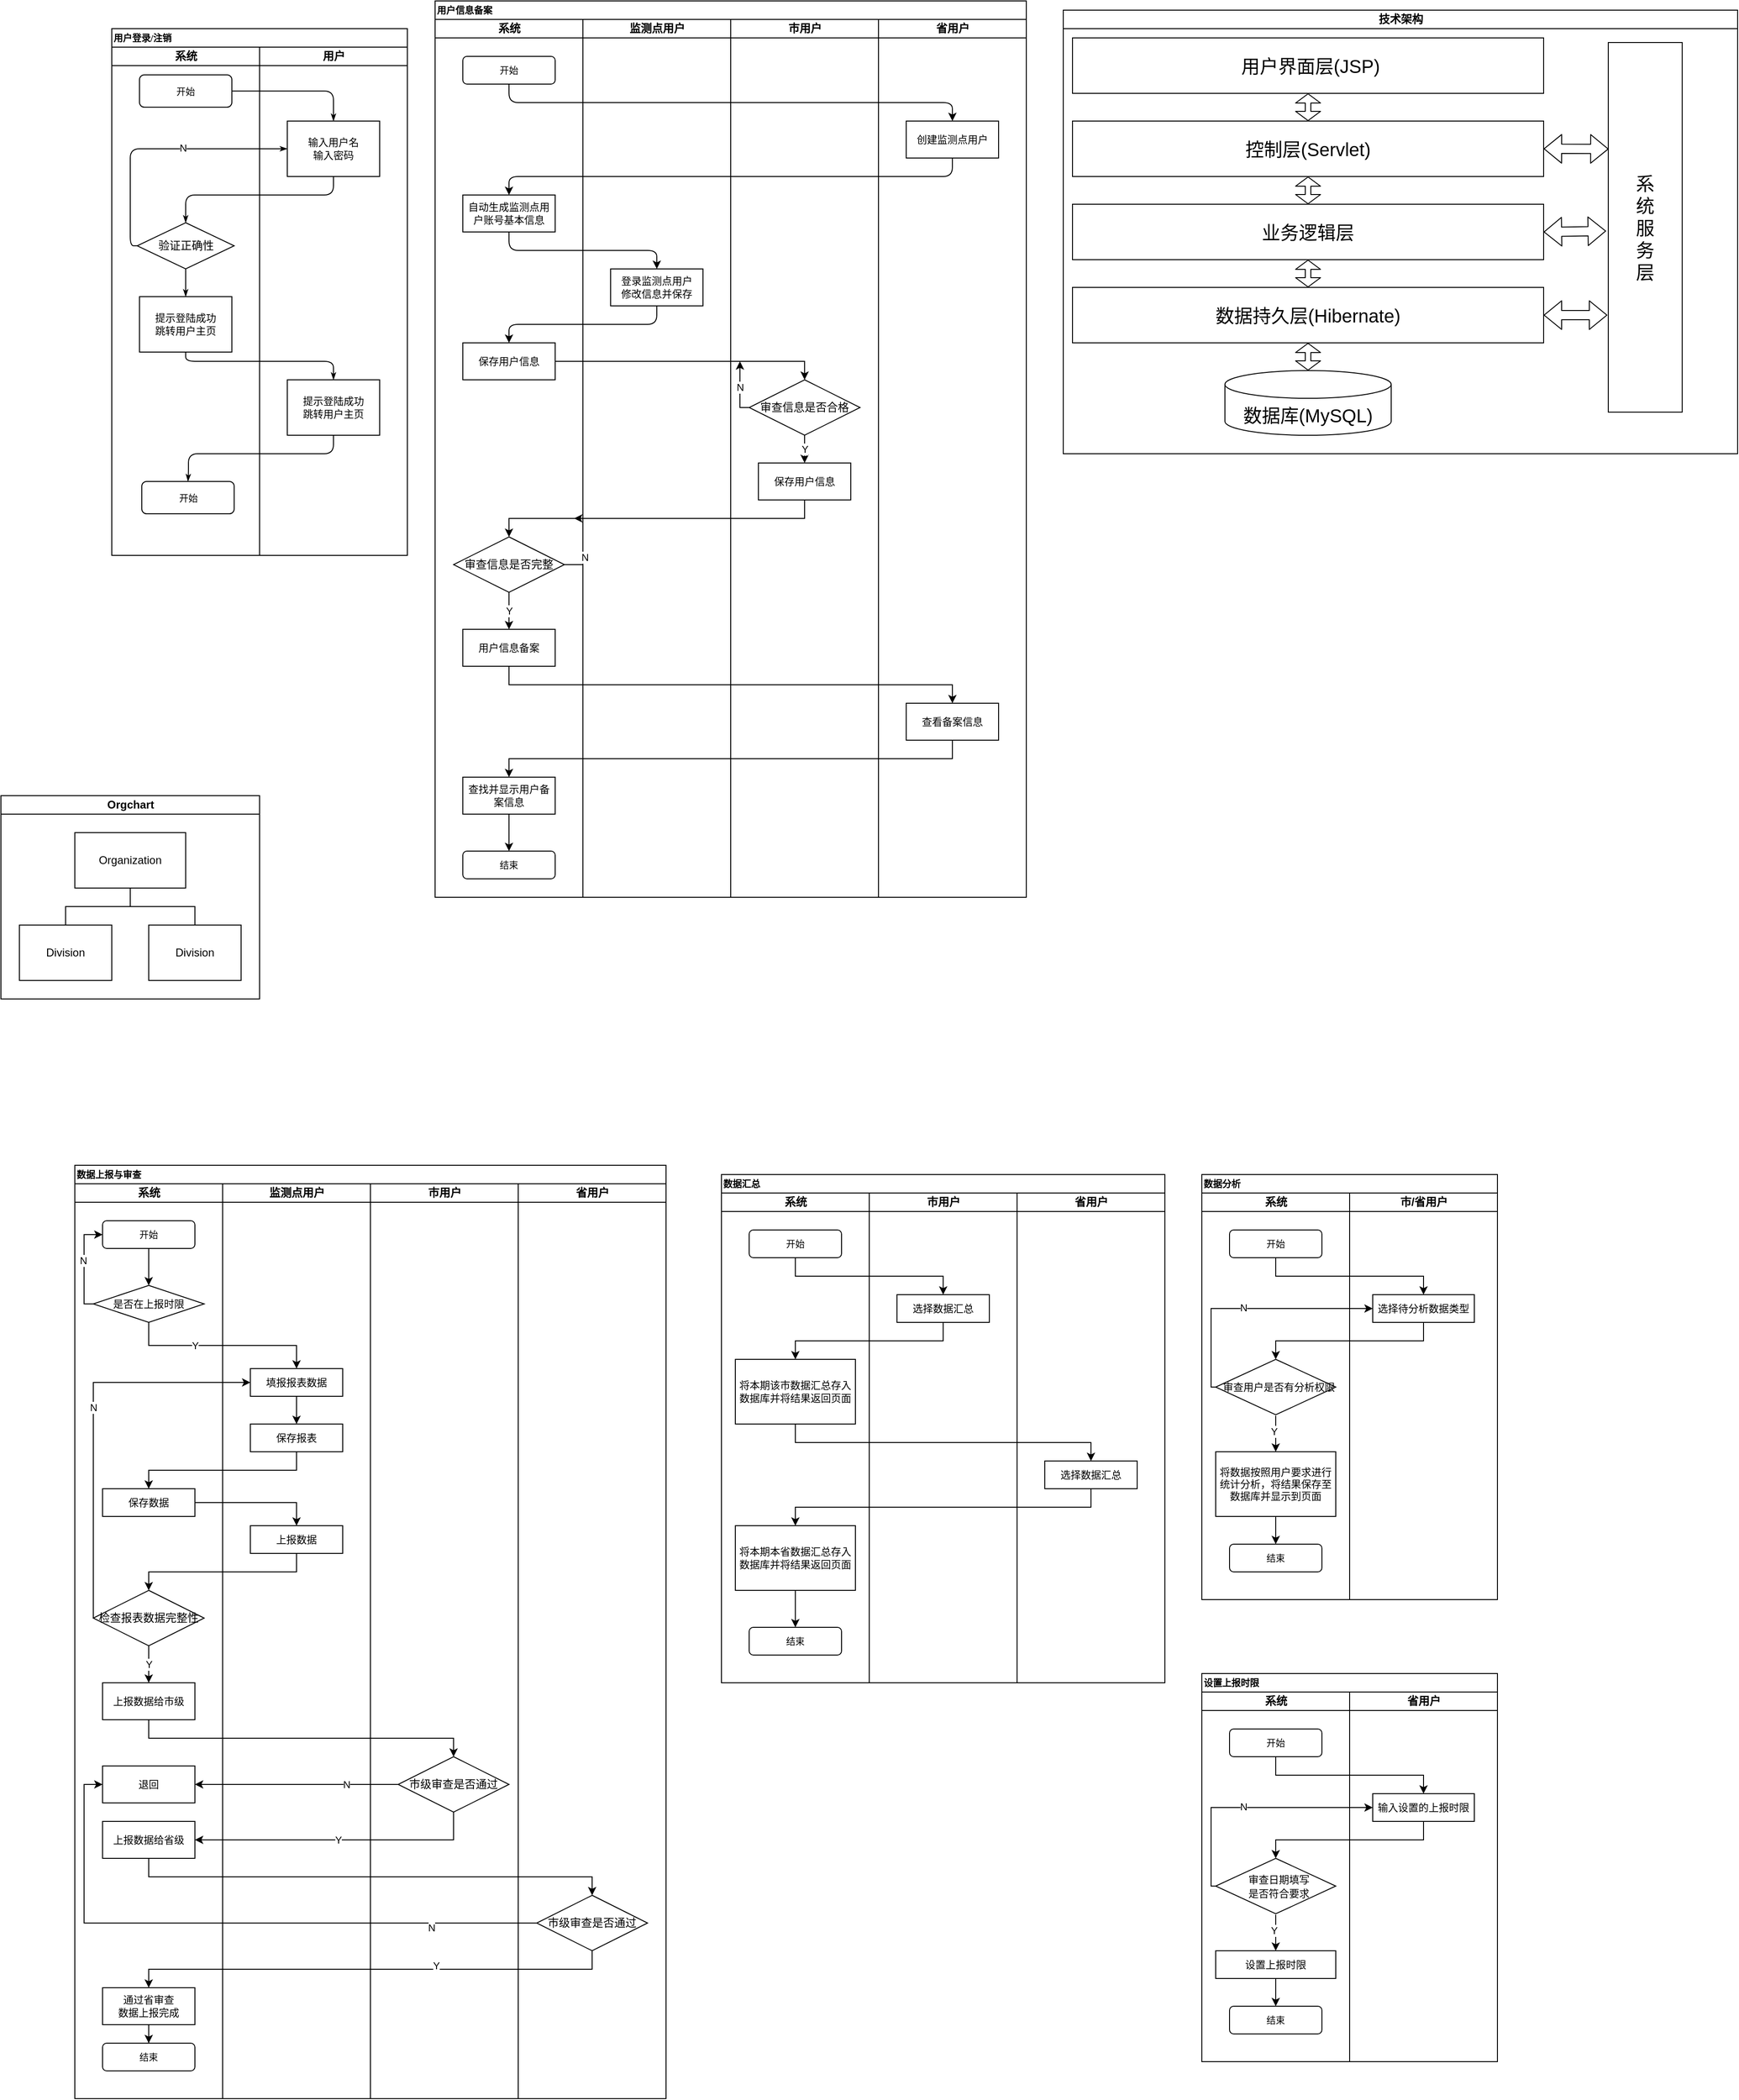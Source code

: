 <mxfile version="13.7.9" type="device"><diagram name="Page-1" id="74e2e168-ea6b-b213-b513-2b3c1d86103e"><mxGraphModel dx="3812" dy="1406" grid="1" gridSize="10" guides="1" tooltips="1" connect="1" arrows="1" fold="1" page="1" pageScale="1" pageWidth="1920" pageHeight="1200" background="#ffffff" math="0" shadow="0"><root><mxCell id="0"/><mxCell id="1" parent="0"/><mxCell id="77e6c97f196da883-1" value="&lt;font style=&quot;font-size: 10px&quot;&gt;用户登录/注销&lt;/font&gt;" style="swimlane;html=1;childLayout=stackLayout;startSize=20;rounded=0;shadow=0;labelBackgroundColor=none;strokeWidth=1;fontFamily=Verdana;fontSize=8;align=left;" parent="1" vertex="1"><mxGeometry x="70" y="40" width="320" height="570" as="geometry"/></mxCell><mxCell id="77e6c97f196da883-2" value="系统" style="swimlane;html=1;startSize=20;" parent="77e6c97f196da883-1" vertex="1"><mxGeometry y="20" width="160" height="550" as="geometry"/></mxCell><mxCell id="W2FMkt274mZKz4lyHPTt-3" value="&lt;span style=&quot;font-size: 11px&quot;&gt;提示登陆成功&lt;br&gt;&lt;/span&gt;&lt;span style=&quot;font-size: 11px&quot;&gt;跳转用户主页&lt;/span&gt;" style="rounded=0;whiteSpace=wrap;html=1;shadow=0;labelBackgroundColor=none;strokeWidth=1;fontFamily=Verdana;fontSize=8;align=center;" parent="77e6c97f196da883-2" vertex="1"><mxGeometry x="30" y="270" width="100" height="60" as="geometry"/></mxCell><mxCell id="77e6c97f196da883-8" value="&lt;font style=&quot;font-size: 10px&quot;&gt;开始&lt;/font&gt;" style="rounded=1;whiteSpace=wrap;html=1;shadow=0;labelBackgroundColor=none;strokeWidth=1;fontFamily=Verdana;fontSize=8;align=center;" parent="77e6c97f196da883-2" vertex="1"><mxGeometry x="30" y="30" width="100" height="35" as="geometry"/></mxCell><mxCell id="77e6c97f196da883-31" style="edgeStyle=orthogonalEdgeStyle;rounded=1;html=1;labelBackgroundColor=none;startArrow=none;startFill=0;startSize=5;endArrow=classicThin;endFill=1;endSize=5;jettySize=auto;orthogonalLoop=1;strokeWidth=1;fontFamily=Verdana;fontSize=8;exitX=0.5;exitY=1;exitDx=0;exitDy=0;entryX=0.5;entryY=0;entryDx=0;entryDy=0;" parent="77e6c97f196da883-2" source="W2FMkt274mZKz4lyHPTt-1" target="W2FMkt274mZKz4lyHPTt-3" edge="1"><mxGeometry relative="1" as="geometry"><mxPoint x="250" y="280" as="sourcePoint"/><mxPoint x="80" y="270" as="targetPoint"/></mxGeometry></mxCell><mxCell id="W2FMkt274mZKz4lyHPTt-1" value="验证正确性" style="rhombus;whiteSpace=wrap;html=1;" parent="77e6c97f196da883-2" vertex="1"><mxGeometry x="27.5" y="190" width="105" height="50" as="geometry"/></mxCell><mxCell id="W2FMkt274mZKz4lyHPTt-7" value="&lt;font style=&quot;font-size: 10px&quot;&gt;开始&lt;/font&gt;" style="rounded=1;whiteSpace=wrap;html=1;shadow=0;labelBackgroundColor=none;strokeWidth=1;fontFamily=Verdana;fontSize=8;align=center;" parent="77e6c97f196da883-2" vertex="1"><mxGeometry x="32.5" y="470" width="100" height="35" as="geometry"/></mxCell><mxCell id="77e6c97f196da883-26" style="edgeStyle=orthogonalEdgeStyle;rounded=1;html=1;labelBackgroundColor=none;startArrow=none;startFill=0;startSize=5;endArrow=classicThin;endFill=1;endSize=5;jettySize=auto;orthogonalLoop=1;strokeWidth=1;fontFamily=Verdana;fontSize=8" parent="77e6c97f196da883-1" source="77e6c97f196da883-8" target="77e6c97f196da883-11" edge="1"><mxGeometry relative="1" as="geometry"/></mxCell><mxCell id="77e6c97f196da883-27" style="edgeStyle=orthogonalEdgeStyle;rounded=1;html=1;labelBackgroundColor=none;startArrow=none;startFill=0;startSize=5;endArrow=classicThin;endFill=1;endSize=5;jettySize=auto;orthogonalLoop=1;strokeWidth=1;fontFamily=Verdana;fontSize=8;entryX=0.5;entryY=0;entryDx=0;entryDy=0;" parent="77e6c97f196da883-1" source="77e6c97f196da883-11" target="W2FMkt274mZKz4lyHPTt-1" edge="1"><mxGeometry relative="1" as="geometry"><Array as="points"><mxPoint x="240" y="180"/><mxPoint x="80" y="180"/></Array><mxPoint x="70" y="175" as="targetPoint"/></mxGeometry></mxCell><mxCell id="77e6c97f196da883-32" style="edgeStyle=orthogonalEdgeStyle;rounded=1;html=1;labelBackgroundColor=none;startArrow=none;startFill=0;startSize=5;endArrow=classicThin;endFill=1;endSize=5;jettySize=auto;orthogonalLoop=1;strokeWidth=1;fontFamily=Verdana;fontSize=8;exitX=0.5;exitY=1;exitDx=0;exitDy=0;entryX=0.5;entryY=0;entryDx=0;entryDy=0;" parent="77e6c97f196da883-1" source="W2FMkt274mZKz4lyHPTt-3" target="W2FMkt274mZKz4lyHPTt-4" edge="1"><mxGeometry relative="1" as="geometry"><Array as="points"><mxPoint x="80" y="360"/><mxPoint x="240" y="360"/></Array><mxPoint x="520" y="690.0" as="sourcePoint"/><mxPoint x="220" y="420" as="targetPoint"/></mxGeometry></mxCell><mxCell id="107ba76e4e335f99-4" style="edgeStyle=orthogonalEdgeStyle;rounded=1;html=1;labelBackgroundColor=none;startArrow=none;startFill=0;startSize=5;endArrow=classicThin;endFill=1;endSize=5;jettySize=auto;orthogonalLoop=1;strokeWidth=1;fontFamily=Verdana;fontSize=8;entryX=0.5;entryY=0;entryDx=0;entryDy=0;exitX=0.5;exitY=1;exitDx=0;exitDy=0;" parent="77e6c97f196da883-1" source="W2FMkt274mZKz4lyHPTt-4" target="W2FMkt274mZKz4lyHPTt-7" edge="1"><mxGeometry relative="1" as="geometry"><Array as="points"><mxPoint x="240" y="460"/><mxPoint x="83" y="460"/><mxPoint x="83" y="480"/><mxPoint x="83" y="480"/></Array><mxPoint x="460" y="510" as="sourcePoint"/><mxPoint x="80" y="580" as="targetPoint"/></mxGeometry></mxCell><mxCell id="77e6c97f196da883-30" style="edgeStyle=orthogonalEdgeStyle;rounded=1;html=1;labelBackgroundColor=none;startArrow=none;startFill=0;startSize=5;endArrow=classicThin;endFill=1;endSize=5;jettySize=auto;orthogonalLoop=1;strokeWidth=1;fontFamily=Verdana;fontSize=8;entryX=0;entryY=0.5;entryDx=0;entryDy=0;exitX=0;exitY=0.5;exitDx=0;exitDy=0;" parent="77e6c97f196da883-1" source="W2FMkt274mZKz4lyHPTt-1" target="77e6c97f196da883-11" edge="1"><mxGeometry relative="1" as="geometry"><mxPoint x="360.0" y="290.0" as="sourcePoint"/><mxPoint x="60" y="330" as="targetPoint"/><Array as="points"><mxPoint x="20" y="235"/><mxPoint x="20" y="130"/></Array></mxGeometry></mxCell><mxCell id="W2FMkt274mZKz4lyHPTt-2" value="N" style="edgeLabel;html=1;align=center;verticalAlign=middle;resizable=0;points=[];" parent="77e6c97f196da883-30" vertex="1" connectable="0"><mxGeometry x="0.199" y="1" relative="1" as="geometry"><mxPoint as="offset"/></mxGeometry></mxCell><mxCell id="77e6c97f196da883-3" value="用户" style="swimlane;html=1;startSize=20;" parent="77e6c97f196da883-1" vertex="1"><mxGeometry x="160" y="20" width="160" height="550" as="geometry"/></mxCell><mxCell id="77e6c97f196da883-11" value="&lt;font style=&quot;font-size: 11px&quot;&gt;输入用户名&lt;br&gt;输入密码&lt;/font&gt;" style="rounded=0;whiteSpace=wrap;html=1;shadow=0;labelBackgroundColor=none;strokeWidth=1;fontFamily=Verdana;fontSize=8;align=center;" parent="77e6c97f196da883-3" vertex="1"><mxGeometry x="30" y="80" width="100" height="60" as="geometry"/></mxCell><mxCell id="W2FMkt274mZKz4lyHPTt-4" value="&lt;span style=&quot;font-size: 11px&quot;&gt;提示登陆成功&lt;br&gt;&lt;/span&gt;&lt;span style=&quot;font-size: 11px&quot;&gt;跳转用户主页&lt;/span&gt;" style="rounded=0;whiteSpace=wrap;html=1;shadow=0;labelBackgroundColor=none;strokeWidth=1;fontFamily=Verdana;fontSize=8;align=center;" parent="77e6c97f196da883-3" vertex="1"><mxGeometry x="30" y="360" width="100" height="60" as="geometry"/></mxCell><mxCell id="W2FMkt274mZKz4lyHPTt-179" style="edgeStyle=orthogonalEdgeStyle;rounded=0;orthogonalLoop=1;jettySize=auto;html=1;exitX=0;exitY=0.5;exitDx=0;exitDy=0;" parent="1" source="W2FMkt274mZKz4lyHPTt-176" edge="1"><mxGeometry relative="1" as="geometry"><mxPoint x="750" y="400" as="targetPoint"/><Array as="points"><mxPoint x="750" y="450"/></Array></mxGeometry></mxCell><mxCell id="W2FMkt274mZKz4lyHPTt-180" value="N" style="edgeLabel;html=1;align=center;verticalAlign=middle;resizable=0;points=[];" parent="W2FMkt274mZKz4lyHPTt-179" vertex="1" connectable="0"><mxGeometry x="0.073" relative="1" as="geometry"><mxPoint as="offset"/></mxGeometry></mxCell><mxCell id="W2FMkt274mZKz4lyHPTt-121" value="&lt;font style=&quot;font-size: 10px&quot;&gt;用户信息备案&lt;/font&gt;" style="swimlane;html=1;childLayout=stackLayout;startSize=20;rounded=0;shadow=0;labelBackgroundColor=none;strokeWidth=1;fontFamily=Verdana;fontSize=8;align=left;" parent="1" vertex="1"><mxGeometry x="420" y="10" width="640" height="970" as="geometry"/></mxCell><mxCell id="W2FMkt274mZKz4lyHPTt-122" value="系统" style="swimlane;html=1;startSize=20;" parent="W2FMkt274mZKz4lyHPTt-121" vertex="1"><mxGeometry y="20" width="160" height="950" as="geometry"/></mxCell><mxCell id="W2FMkt274mZKz4lyHPTt-170" value="&lt;span style=&quot;font-size: 11px&quot;&gt;自动生成监测点用户账号基本信息&lt;/span&gt;" style="rounded=0;whiteSpace=wrap;html=1;shadow=0;labelBackgroundColor=none;strokeWidth=1;fontFamily=Verdana;fontSize=8;align=center;" parent="W2FMkt274mZKz4lyHPTt-122" vertex="1"><mxGeometry x="30" y="190" width="100" height="40" as="geometry"/></mxCell><mxCell id="W2FMkt274mZKz4lyHPTt-167" value="&lt;font style=&quot;font-size: 10px&quot;&gt;开始&lt;/font&gt;" style="rounded=1;whiteSpace=wrap;html=1;shadow=0;labelBackgroundColor=none;strokeWidth=1;fontFamily=Verdana;fontSize=8;align=center;" parent="W2FMkt274mZKz4lyHPTt-122" vertex="1"><mxGeometry x="30" y="40" width="100" height="30" as="geometry"/></mxCell><mxCell id="W2FMkt274mZKz4lyHPTt-174" value="&lt;span style=&quot;font-size: 11px&quot;&gt;保存用户信息&lt;/span&gt;" style="rounded=0;whiteSpace=wrap;html=1;shadow=0;labelBackgroundColor=none;strokeWidth=1;fontFamily=Verdana;fontSize=8;align=center;" parent="W2FMkt274mZKz4lyHPTt-122" vertex="1"><mxGeometry x="30" y="350" width="100" height="40" as="geometry"/></mxCell><mxCell id="W2FMkt274mZKz4lyHPTt-192" value="Y" style="edgeStyle=orthogonalEdgeStyle;rounded=0;orthogonalLoop=1;jettySize=auto;html=1;exitX=0.5;exitY=1;exitDx=0;exitDy=0;entryX=0.5;entryY=0;entryDx=0;entryDy=0;" parent="W2FMkt274mZKz4lyHPTt-122" source="W2FMkt274mZKz4lyHPTt-187" target="W2FMkt274mZKz4lyHPTt-190" edge="1"><mxGeometry relative="1" as="geometry"/></mxCell><mxCell id="W2FMkt274mZKz4lyHPTt-190" value="&lt;span style=&quot;font-size: 11px&quot;&gt;用户信息备案&lt;/span&gt;" style="rounded=0;whiteSpace=wrap;html=1;shadow=0;labelBackgroundColor=none;strokeWidth=1;fontFamily=Verdana;fontSize=8;align=center;" parent="W2FMkt274mZKz4lyHPTt-122" vertex="1"><mxGeometry x="30" y="660" width="100" height="40" as="geometry"/></mxCell><mxCell id="W2FMkt274mZKz4lyHPTt-187" value="审查信息是否完整" style="rhombus;whiteSpace=wrap;html=1;" parent="W2FMkt274mZKz4lyHPTt-122" vertex="1"><mxGeometry x="20" y="560" width="120" height="60" as="geometry"/></mxCell><mxCell id="W2FMkt274mZKz4lyHPTt-221" style="edgeStyle=orthogonalEdgeStyle;rounded=0;orthogonalLoop=1;jettySize=auto;html=1;exitX=0.5;exitY=1;exitDx=0;exitDy=0;" parent="W2FMkt274mZKz4lyHPTt-122" source="W2FMkt274mZKz4lyHPTt-218" target="W2FMkt274mZKz4lyHPTt-220" edge="1"><mxGeometry relative="1" as="geometry"/></mxCell><mxCell id="W2FMkt274mZKz4lyHPTt-218" value="&lt;span style=&quot;font-size: 11px&quot;&gt;查找并显示用户备案信息&lt;/span&gt;" style="rounded=0;whiteSpace=wrap;html=1;shadow=0;labelBackgroundColor=none;strokeWidth=1;fontFamily=Verdana;fontSize=8;align=center;" parent="W2FMkt274mZKz4lyHPTt-122" vertex="1"><mxGeometry x="30" y="820" width="100" height="40" as="geometry"/></mxCell><mxCell id="W2FMkt274mZKz4lyHPTt-220" value="&lt;font style=&quot;font-size: 10px&quot;&gt;结束&lt;/font&gt;" style="rounded=1;whiteSpace=wrap;html=1;shadow=0;labelBackgroundColor=none;strokeWidth=1;fontFamily=Verdana;fontSize=8;align=center;" parent="W2FMkt274mZKz4lyHPTt-122" vertex="1"><mxGeometry x="30" y="900" width="100" height="30" as="geometry"/></mxCell><mxCell id="W2FMkt274mZKz4lyHPTt-141" value="监测点用户" style="swimlane;html=1;startSize=20;" parent="W2FMkt274mZKz4lyHPTt-121" vertex="1"><mxGeometry x="160" y="20" width="160" height="950" as="geometry"/></mxCell><mxCell id="W2FMkt274mZKz4lyHPTt-172" value="&lt;span style=&quot;font-size: 11px&quot;&gt;登录监测点用户&lt;br&gt;修改信息并保存&lt;/span&gt;" style="rounded=0;whiteSpace=wrap;html=1;shadow=0;labelBackgroundColor=none;strokeWidth=1;fontFamily=Verdana;fontSize=8;align=center;" parent="W2FMkt274mZKz4lyHPTt-141" vertex="1"><mxGeometry x="30" y="270" width="100" height="40" as="geometry"/></mxCell><mxCell id="W2FMkt274mZKz4lyHPTt-143" value="市用户" style="swimlane;html=1;startSize=20;" parent="W2FMkt274mZKz4lyHPTt-121" vertex="1"><mxGeometry x="320" y="20" width="160" height="950" as="geometry"/></mxCell><mxCell id="W2FMkt274mZKz4lyHPTt-182" value="Y" style="edgeStyle=orthogonalEdgeStyle;rounded=1;orthogonalLoop=1;jettySize=auto;html=1;exitX=0.5;exitY=1;exitDx=0;exitDy=0;entryX=0.5;entryY=0;entryDx=0;entryDy=0;" parent="W2FMkt274mZKz4lyHPTt-143" source="W2FMkt274mZKz4lyHPTt-176" target="W2FMkt274mZKz4lyHPTt-181" edge="1"><mxGeometry relative="1" as="geometry"/></mxCell><mxCell id="W2FMkt274mZKz4lyHPTt-176" value="审查信息是否合格" style="rhombus;whiteSpace=wrap;html=1;" parent="W2FMkt274mZKz4lyHPTt-143" vertex="1"><mxGeometry x="20" y="390" width="120" height="60" as="geometry"/></mxCell><mxCell id="W2FMkt274mZKz4lyHPTt-181" value="&lt;span style=&quot;font-size: 11px&quot;&gt;保存用户信息&lt;/span&gt;" style="rounded=0;whiteSpace=wrap;html=1;shadow=0;labelBackgroundColor=none;strokeWidth=1;fontFamily=Verdana;fontSize=8;align=center;" parent="W2FMkt274mZKz4lyHPTt-143" vertex="1"><mxGeometry x="30" y="480" width="100" height="40" as="geometry"/></mxCell><mxCell id="W2FMkt274mZKz4lyHPTt-148" value="省用户" style="swimlane;html=1;startSize=20;" parent="W2FMkt274mZKz4lyHPTt-121" vertex="1"><mxGeometry x="480" y="20" width="160" height="950" as="geometry"/></mxCell><mxCell id="W2FMkt274mZKz4lyHPTt-168" value="&lt;span style=&quot;font-size: 11px&quot;&gt;创建监测点用户&lt;/span&gt;" style="rounded=0;whiteSpace=wrap;html=1;shadow=0;labelBackgroundColor=none;strokeWidth=1;fontFamily=Verdana;fontSize=8;align=center;" parent="W2FMkt274mZKz4lyHPTt-148" vertex="1"><mxGeometry x="30" y="110" width="100" height="40" as="geometry"/></mxCell><mxCell id="W2FMkt274mZKz4lyHPTt-216" value="&lt;span style=&quot;font-size: 11px&quot;&gt;查看备案信息&lt;/span&gt;" style="rounded=0;whiteSpace=wrap;html=1;shadow=0;labelBackgroundColor=none;strokeWidth=1;fontFamily=Verdana;fontSize=8;align=center;" parent="W2FMkt274mZKz4lyHPTt-148" vertex="1"><mxGeometry x="30" y="740" width="100" height="40" as="geometry"/></mxCell><mxCell id="W2FMkt274mZKz4lyHPTt-169" style="edgeStyle=orthogonalEdgeStyle;rounded=1;orthogonalLoop=1;jettySize=auto;html=1;exitX=0.5;exitY=1;exitDx=0;exitDy=0;entryX=0.5;entryY=0;entryDx=0;entryDy=0;" parent="W2FMkt274mZKz4lyHPTt-121" source="W2FMkt274mZKz4lyHPTt-167" target="W2FMkt274mZKz4lyHPTt-168" edge="1"><mxGeometry relative="1" as="geometry"/></mxCell><mxCell id="W2FMkt274mZKz4lyHPTt-171" style="edgeStyle=orthogonalEdgeStyle;rounded=1;orthogonalLoop=1;jettySize=auto;html=1;exitX=0.5;exitY=1;exitDx=0;exitDy=0;entryX=0.5;entryY=0;entryDx=0;entryDy=0;" parent="W2FMkt274mZKz4lyHPTt-121" source="W2FMkt274mZKz4lyHPTt-168" target="W2FMkt274mZKz4lyHPTt-170" edge="1"><mxGeometry relative="1" as="geometry"/></mxCell><mxCell id="W2FMkt274mZKz4lyHPTt-173" style="edgeStyle=orthogonalEdgeStyle;rounded=1;orthogonalLoop=1;jettySize=auto;html=1;exitX=0.5;exitY=1;exitDx=0;exitDy=0;" parent="W2FMkt274mZKz4lyHPTt-121" source="W2FMkt274mZKz4lyHPTt-170" target="W2FMkt274mZKz4lyHPTt-172" edge="1"><mxGeometry relative="1" as="geometry"/></mxCell><mxCell id="W2FMkt274mZKz4lyHPTt-175" style="edgeStyle=orthogonalEdgeStyle;rounded=1;orthogonalLoop=1;jettySize=auto;html=1;exitX=0.5;exitY=1;exitDx=0;exitDy=0;entryX=0.5;entryY=0;entryDx=0;entryDy=0;" parent="W2FMkt274mZKz4lyHPTt-121" source="W2FMkt274mZKz4lyHPTt-172" target="W2FMkt274mZKz4lyHPTt-174" edge="1"><mxGeometry relative="1" as="geometry"/></mxCell><mxCell id="W2FMkt274mZKz4lyHPTt-178" style="edgeStyle=orthogonalEdgeStyle;rounded=0;orthogonalLoop=1;jettySize=auto;html=1;exitX=1;exitY=0.5;exitDx=0;exitDy=0;entryX=0.5;entryY=0;entryDx=0;entryDy=0;" parent="W2FMkt274mZKz4lyHPTt-121" source="W2FMkt274mZKz4lyHPTt-174" target="W2FMkt274mZKz4lyHPTt-176" edge="1"><mxGeometry relative="1" as="geometry"/></mxCell><mxCell id="W2FMkt274mZKz4lyHPTt-188" style="edgeStyle=orthogonalEdgeStyle;rounded=0;orthogonalLoop=1;jettySize=auto;html=1;exitX=0.5;exitY=1;exitDx=0;exitDy=0;" parent="W2FMkt274mZKz4lyHPTt-121" source="W2FMkt274mZKz4lyHPTt-181" target="W2FMkt274mZKz4lyHPTt-187" edge="1"><mxGeometry relative="1" as="geometry"/></mxCell><mxCell id="W2FMkt274mZKz4lyHPTt-217" style="edgeStyle=orthogonalEdgeStyle;rounded=0;orthogonalLoop=1;jettySize=auto;html=1;exitX=0.5;exitY=1;exitDx=0;exitDy=0;" parent="W2FMkt274mZKz4lyHPTt-121" source="W2FMkt274mZKz4lyHPTt-190" target="W2FMkt274mZKz4lyHPTt-216" edge="1"><mxGeometry relative="1" as="geometry"/></mxCell><mxCell id="W2FMkt274mZKz4lyHPTt-219" style="edgeStyle=orthogonalEdgeStyle;rounded=0;orthogonalLoop=1;jettySize=auto;html=1;exitX=0.5;exitY=1;exitDx=0;exitDy=0;entryX=0.5;entryY=0;entryDx=0;entryDy=0;" parent="W2FMkt274mZKz4lyHPTt-121" source="W2FMkt274mZKz4lyHPTt-216" target="W2FMkt274mZKz4lyHPTt-218" edge="1"><mxGeometry relative="1" as="geometry"/></mxCell><mxCell id="W2FMkt274mZKz4lyHPTt-193" style="edgeStyle=orthogonalEdgeStyle;rounded=0;orthogonalLoop=1;jettySize=auto;html=1;exitX=1;exitY=0.5;exitDx=0;exitDy=0;" parent="1" source="W2FMkt274mZKz4lyHPTt-187" edge="1"><mxGeometry relative="1" as="geometry"><mxPoint x="570" y="570" as="targetPoint"/></mxGeometry></mxCell><mxCell id="W2FMkt274mZKz4lyHPTt-194" value="N" style="edgeLabel;html=1;align=center;verticalAlign=middle;resizable=0;points=[];" parent="W2FMkt274mZKz4lyHPTt-193" vertex="1" connectable="0"><mxGeometry x="-0.428" y="5" relative="1" as="geometry"><mxPoint x="7" y="-5" as="offset"/></mxGeometry></mxCell><mxCell id="W2FMkt274mZKz4lyHPTt-224" value="&lt;font style=&quot;font-size: 10px&quot;&gt;数据上报与审查&lt;/font&gt;" style="swimlane;html=1;childLayout=stackLayout;startSize=20;rounded=0;shadow=0;labelBackgroundColor=none;strokeWidth=1;fontFamily=Verdana;fontSize=8;align=left;" parent="1" vertex="1"><mxGeometry x="30" y="1270" width="640" height="1010" as="geometry"/></mxCell><mxCell id="W2FMkt274mZKz4lyHPTt-225" value="系统" style="swimlane;html=1;startSize=20;" parent="W2FMkt274mZKz4lyHPTt-224" vertex="1"><mxGeometry y="20" width="160" height="990" as="geometry"/></mxCell><mxCell id="W2FMkt274mZKz4lyHPTt-276" value="&lt;span style=&quot;font-size: 11px&quot;&gt;退回&lt;/span&gt;" style="rounded=0;whiteSpace=wrap;html=1;shadow=0;labelBackgroundColor=none;strokeWidth=1;fontFamily=Verdana;fontSize=8;align=center;" parent="W2FMkt274mZKz4lyHPTt-225" vertex="1"><mxGeometry x="30" y="630" width="100" height="40" as="geometry"/></mxCell><mxCell id="W2FMkt274mZKz4lyHPTt-240" value="&lt;span style=&quot;font-size: 11px&quot;&gt;上报数据给市级&lt;/span&gt;" style="rounded=0;whiteSpace=wrap;html=1;shadow=0;labelBackgroundColor=none;strokeWidth=1;fontFamily=Verdana;fontSize=8;align=center;" parent="W2FMkt274mZKz4lyHPTt-225" vertex="1"><mxGeometry x="30" y="540" width="100" height="40" as="geometry"/></mxCell><mxCell id="W2FMkt274mZKz4lyHPTt-239" value="检查报表数据完整性" style="rhombus;whiteSpace=wrap;html=1;" parent="W2FMkt274mZKz4lyHPTt-225" vertex="1"><mxGeometry x="20" y="440" width="120" height="60" as="geometry"/></mxCell><mxCell id="W2FMkt274mZKz4lyHPTt-227" value="&lt;font style=&quot;font-size: 10px&quot;&gt;开始&lt;/font&gt;" style="rounded=1;whiteSpace=wrap;html=1;shadow=0;labelBackgroundColor=none;strokeWidth=1;fontFamily=Verdana;fontSize=8;align=center;" parent="W2FMkt274mZKz4lyHPTt-225" vertex="1"><mxGeometry x="30" y="40" width="100" height="30" as="geometry"/></mxCell><mxCell id="W2FMkt274mZKz4lyHPTt-232" style="edgeStyle=orthogonalEdgeStyle;rounded=0;orthogonalLoop=1;jettySize=auto;html=1;exitX=0.5;exitY=1;exitDx=0;exitDy=0;" parent="W2FMkt274mZKz4lyHPTt-225" source="W2FMkt274mZKz4lyHPTt-233" target="W2FMkt274mZKz4lyHPTt-234" edge="1"><mxGeometry relative="1" as="geometry"/></mxCell><mxCell id="W2FMkt274mZKz4lyHPTt-244" style="edgeStyle=orthogonalEdgeStyle;rounded=1;orthogonalLoop=1;jettySize=auto;html=1;exitX=0.5;exitY=1;exitDx=0;exitDy=0;entryX=0.5;entryY=0;entryDx=0;entryDy=0;" parent="W2FMkt274mZKz4lyHPTt-225" source="W2FMkt274mZKz4lyHPTt-227" target="W2FMkt274mZKz4lyHPTt-242" edge="1"><mxGeometry relative="1" as="geometry"/></mxCell><mxCell id="W2FMkt274mZKz4lyHPTt-269" style="edgeStyle=orthogonalEdgeStyle;rounded=0;orthogonalLoop=1;jettySize=auto;html=1;exitX=0;exitY=0.5;exitDx=0;exitDy=0;entryX=0;entryY=0.5;entryDx=0;entryDy=0;" parent="W2FMkt274mZKz4lyHPTt-225" source="W2FMkt274mZKz4lyHPTt-242" target="W2FMkt274mZKz4lyHPTt-227" edge="1"><mxGeometry relative="1" as="geometry"><Array as="points"><mxPoint x="10" y="130"/><mxPoint x="10" y="55"/></Array></mxGeometry></mxCell><mxCell id="W2FMkt274mZKz4lyHPTt-270" value="N" style="edgeLabel;html=1;align=center;verticalAlign=middle;resizable=0;points=[];" parent="W2FMkt274mZKz4lyHPTt-269" vertex="1" connectable="0"><mxGeometry x="0.093" y="1" relative="1" as="geometry"><mxPoint as="offset"/></mxGeometry></mxCell><mxCell id="W2FMkt274mZKz4lyHPTt-242" value="&lt;span style=&quot;font-size: 11px&quot;&gt;是否在上报时限&lt;/span&gt;" style="rhombus;whiteSpace=wrap;html=1;" parent="W2FMkt274mZKz4lyHPTt-225" vertex="1"><mxGeometry x="20" y="110" width="120" height="40" as="geometry"/></mxCell><mxCell id="W2FMkt274mZKz4lyHPTt-228" value="&lt;span style=&quot;font-size: 11px&quot;&gt;保存数据&lt;/span&gt;" style="rounded=0;whiteSpace=wrap;html=1;shadow=0;labelBackgroundColor=none;strokeWidth=1;fontFamily=Verdana;fontSize=8;align=center;" parent="W2FMkt274mZKz4lyHPTt-225" vertex="1"><mxGeometry x="30" y="330" width="100" height="30" as="geometry"/></mxCell><mxCell id="W2FMkt274mZKz4lyHPTt-238" value="Y" style="edgeStyle=orthogonalEdgeStyle;rounded=1;orthogonalLoop=1;jettySize=auto;html=1;exitX=0.5;exitY=1;exitDx=0;exitDy=0;entryX=0.5;entryY=0;entryDx=0;entryDy=0;" parent="W2FMkt274mZKz4lyHPTt-225" source="W2FMkt274mZKz4lyHPTt-239" target="W2FMkt274mZKz4lyHPTt-240" edge="1"><mxGeometry relative="1" as="geometry"/></mxCell><mxCell id="W2FMkt274mZKz4lyHPTt-230" value="&lt;span style=&quot;font-size: 11px&quot;&gt;上报数据给省级&lt;/span&gt;" style="rounded=0;whiteSpace=wrap;html=1;shadow=0;labelBackgroundColor=none;strokeWidth=1;fontFamily=Verdana;fontSize=8;align=center;" parent="W2FMkt274mZKz4lyHPTt-225" vertex="1"><mxGeometry x="30" y="690" width="100" height="40" as="geometry"/></mxCell><mxCell id="W2FMkt274mZKz4lyHPTt-233" value="&lt;span style=&quot;font-size: 11px&quot;&gt;通过省审查&lt;br&gt;数据上报完成&lt;br&gt;&lt;/span&gt;" style="rounded=0;whiteSpace=wrap;html=1;shadow=0;labelBackgroundColor=none;strokeWidth=1;fontFamily=Verdana;fontSize=8;align=center;" parent="W2FMkt274mZKz4lyHPTt-225" vertex="1"><mxGeometry x="30" y="870" width="100" height="40" as="geometry"/></mxCell><mxCell id="W2FMkt274mZKz4lyHPTt-234" value="&lt;font style=&quot;font-size: 10px&quot;&gt;结束&lt;/font&gt;" style="rounded=1;whiteSpace=wrap;html=1;shadow=0;labelBackgroundColor=none;strokeWidth=1;fontFamily=Verdana;fontSize=8;align=center;" parent="W2FMkt274mZKz4lyHPTt-225" vertex="1"><mxGeometry x="30" y="930" width="100" height="30" as="geometry"/></mxCell><mxCell id="W2FMkt274mZKz4lyHPTt-235" value="监测点用户" style="swimlane;html=1;startSize=20;" parent="W2FMkt274mZKz4lyHPTt-224" vertex="1"><mxGeometry x="160" y="20" width="160" height="990" as="geometry"/></mxCell><mxCell id="W2FMkt274mZKz4lyHPTt-246" style="edgeStyle=orthogonalEdgeStyle;rounded=1;orthogonalLoop=1;jettySize=auto;html=1;exitX=0.5;exitY=1;exitDx=0;exitDy=0;" parent="W2FMkt274mZKz4lyHPTt-235" source="W2FMkt274mZKz4lyHPTt-226" target="W2FMkt274mZKz4lyHPTt-236" edge="1"><mxGeometry relative="1" as="geometry"/></mxCell><mxCell id="W2FMkt274mZKz4lyHPTt-226" value="&lt;span style=&quot;font-size: 11px&quot;&gt;填报报表数据&lt;/span&gt;" style="rounded=0;whiteSpace=wrap;html=1;shadow=0;labelBackgroundColor=none;strokeWidth=1;fontFamily=Verdana;fontSize=8;align=center;" parent="W2FMkt274mZKz4lyHPTt-235" vertex="1"><mxGeometry x="30" y="200" width="100" height="30" as="geometry"/></mxCell><mxCell id="W2FMkt274mZKz4lyHPTt-236" value="&lt;span style=&quot;font-size: 11px&quot;&gt;保存报表&lt;/span&gt;" style="rounded=0;whiteSpace=wrap;html=1;shadow=0;labelBackgroundColor=none;strokeWidth=1;fontFamily=Verdana;fontSize=8;align=center;" parent="W2FMkt274mZKz4lyHPTt-235" vertex="1"><mxGeometry x="30" y="260" width="100" height="30" as="geometry"/></mxCell><mxCell id="W2FMkt274mZKz4lyHPTt-273" value="&lt;span style=&quot;font-size: 11px&quot;&gt;上报数据&lt;/span&gt;" style="rounded=0;whiteSpace=wrap;html=1;shadow=0;labelBackgroundColor=none;strokeWidth=1;fontFamily=Verdana;fontSize=8;align=center;" parent="W2FMkt274mZKz4lyHPTt-235" vertex="1"><mxGeometry x="30" y="370" width="100" height="30" as="geometry"/></mxCell><mxCell id="W2FMkt274mZKz4lyHPTt-237" value="市用户" style="swimlane;html=1;startSize=20;" parent="W2FMkt274mZKz4lyHPTt-224" vertex="1"><mxGeometry x="320" y="20" width="160" height="990" as="geometry"/></mxCell><mxCell id="W2FMkt274mZKz4lyHPTt-231" value="市级审查是否通过" style="rhombus;whiteSpace=wrap;html=1;" parent="W2FMkt274mZKz4lyHPTt-237" vertex="1"><mxGeometry x="30" y="620" width="120" height="60" as="geometry"/></mxCell><mxCell id="W2FMkt274mZKz4lyHPTt-241" value="省用户" style="swimlane;html=1;startSize=20;" parent="W2FMkt274mZKz4lyHPTt-224" vertex="1"><mxGeometry x="480" y="20" width="160" height="990" as="geometry"/></mxCell><mxCell id="W2FMkt274mZKz4lyHPTt-285" value="市级审查是否通过" style="rhombus;whiteSpace=wrap;html=1;" parent="W2FMkt274mZKz4lyHPTt-241" vertex="1"><mxGeometry x="20" y="770" width="120" height="60" as="geometry"/></mxCell><mxCell id="W2FMkt274mZKz4lyHPTt-247" style="edgeStyle=orthogonalEdgeStyle;rounded=0;orthogonalLoop=1;jettySize=auto;html=1;exitX=0.5;exitY=1;exitDx=0;exitDy=0;entryX=0.5;entryY=0;entryDx=0;entryDy=0;" parent="W2FMkt274mZKz4lyHPTt-224" source="W2FMkt274mZKz4lyHPTt-236" target="W2FMkt274mZKz4lyHPTt-228" edge="1"><mxGeometry relative="1" as="geometry"/></mxCell><mxCell id="W2FMkt274mZKz4lyHPTt-248" style="edgeStyle=orthogonalEdgeStyle;rounded=0;orthogonalLoop=1;jettySize=auto;html=1;exitX=1;exitY=0.5;exitDx=0;exitDy=0;entryX=0.5;entryY=0;entryDx=0;entryDy=0;" parent="W2FMkt274mZKz4lyHPTt-224" source="W2FMkt274mZKz4lyHPTt-228" target="W2FMkt274mZKz4lyHPTt-273" edge="1"><mxGeometry relative="1" as="geometry"/></mxCell><mxCell id="W2FMkt274mZKz4lyHPTt-245" style="edgeStyle=orthogonalEdgeStyle;rounded=0;orthogonalLoop=1;jettySize=auto;html=1;exitX=0.5;exitY=1;exitDx=0;exitDy=0;entryX=0.5;entryY=0;entryDx=0;entryDy=0;" parent="W2FMkt274mZKz4lyHPTt-224" source="W2FMkt274mZKz4lyHPTt-242" target="W2FMkt274mZKz4lyHPTt-226" edge="1"><mxGeometry relative="1" as="geometry"/></mxCell><mxCell id="W2FMkt274mZKz4lyHPTt-272" value="Y" style="edgeLabel;html=1;align=center;verticalAlign=middle;resizable=0;points=[];" parent="W2FMkt274mZKz4lyHPTt-245" vertex="1" connectable="0"><mxGeometry x="-0.289" relative="1" as="geometry"><mxPoint as="offset"/></mxGeometry></mxCell><mxCell id="W2FMkt274mZKz4lyHPTt-222" style="edgeStyle=orthogonalEdgeStyle;rounded=0;orthogonalLoop=1;jettySize=auto;html=1;exitX=0;exitY=0.5;exitDx=0;exitDy=0;entryX=0;entryY=0.5;entryDx=0;entryDy=0;" parent="W2FMkt274mZKz4lyHPTt-224" source="W2FMkt274mZKz4lyHPTt-239" target="W2FMkt274mZKz4lyHPTt-226" edge="1"><mxGeometry relative="1" as="geometry"><mxPoint x="330" y="390" as="targetPoint"/><Array as="points"><mxPoint x="20" y="235"/></Array></mxGeometry></mxCell><mxCell id="W2FMkt274mZKz4lyHPTt-223" value="N" style="edgeLabel;html=1;align=center;verticalAlign=middle;resizable=0;points=[];" parent="W2FMkt274mZKz4lyHPTt-222" vertex="1" connectable="0"><mxGeometry x="0.073" relative="1" as="geometry"><mxPoint as="offset"/></mxGeometry></mxCell><mxCell id="W2FMkt274mZKz4lyHPTt-274" style="edgeStyle=orthogonalEdgeStyle;rounded=0;orthogonalLoop=1;jettySize=auto;html=1;exitX=0.5;exitY=1;exitDx=0;exitDy=0;entryX=0.5;entryY=0;entryDx=0;entryDy=0;" parent="W2FMkt274mZKz4lyHPTt-224" source="W2FMkt274mZKz4lyHPTt-273" target="W2FMkt274mZKz4lyHPTt-239" edge="1"><mxGeometry relative="1" as="geometry"/></mxCell><mxCell id="W2FMkt274mZKz4lyHPTt-229" value="Y" style="edgeStyle=orthogonalEdgeStyle;rounded=0;orthogonalLoop=1;jettySize=auto;html=1;exitX=0.5;exitY=1;exitDx=0;exitDy=0;entryX=1;entryY=0.5;entryDx=0;entryDy=0;" parent="W2FMkt274mZKz4lyHPTt-224" source="W2FMkt274mZKz4lyHPTt-231" target="W2FMkt274mZKz4lyHPTt-230" edge="1"><mxGeometry relative="1" as="geometry"/></mxCell><mxCell id="W2FMkt274mZKz4lyHPTt-249" style="edgeStyle=orthogonalEdgeStyle;rounded=0;orthogonalLoop=1;jettySize=auto;html=1;exitX=0.5;exitY=1;exitDx=0;exitDy=0;entryX=0.5;entryY=0;entryDx=0;entryDy=0;" parent="W2FMkt274mZKz4lyHPTt-224" source="W2FMkt274mZKz4lyHPTt-240" target="W2FMkt274mZKz4lyHPTt-231" edge="1"><mxGeometry relative="1" as="geometry"/></mxCell><mxCell id="W2FMkt274mZKz4lyHPTt-252" style="edgeStyle=orthogonalEdgeStyle;rounded=0;orthogonalLoop=1;jettySize=auto;html=1;entryX=1;entryY=0.5;entryDx=0;entryDy=0;exitX=0;exitY=0.5;exitDx=0;exitDy=0;" parent="W2FMkt274mZKz4lyHPTt-224" source="W2FMkt274mZKz4lyHPTt-231" target="W2FMkt274mZKz4lyHPTt-276" edge="1"><mxGeometry relative="1" as="geometry"><mxPoint x="150" y="560.0" as="targetPoint"/><mxPoint x="410" y="660" as="sourcePoint"/><Array as="points"><mxPoint x="130" y="670"/></Array></mxGeometry></mxCell><mxCell id="W2FMkt274mZKz4lyHPTt-253" value="N" style="edgeLabel;html=1;align=center;verticalAlign=middle;resizable=0;points=[];" parent="W2FMkt274mZKz4lyHPTt-252" vertex="1" connectable="0"><mxGeometry x="-0.428" y="5" relative="1" as="geometry"><mxPoint x="7" y="-5" as="offset"/></mxGeometry></mxCell><mxCell id="W2FMkt274mZKz4lyHPTt-286" style="edgeStyle=orthogonalEdgeStyle;rounded=0;orthogonalLoop=1;jettySize=auto;html=1;exitX=0.5;exitY=1;exitDx=0;exitDy=0;entryX=0.5;entryY=0;entryDx=0;entryDy=0;" parent="W2FMkt274mZKz4lyHPTt-224" source="W2FMkt274mZKz4lyHPTt-230" target="W2FMkt274mZKz4lyHPTt-285" edge="1"><mxGeometry relative="1" as="geometry"/></mxCell><mxCell id="W2FMkt274mZKz4lyHPTt-287" style="edgeStyle=orthogonalEdgeStyle;rounded=0;orthogonalLoop=1;jettySize=auto;html=1;exitX=0.5;exitY=1;exitDx=0;exitDy=0;entryX=0.5;entryY=0;entryDx=0;entryDy=0;" parent="W2FMkt274mZKz4lyHPTt-224" source="W2FMkt274mZKz4lyHPTt-285" target="W2FMkt274mZKz4lyHPTt-233" edge="1"><mxGeometry relative="1" as="geometry"/></mxCell><mxCell id="W2FMkt274mZKz4lyHPTt-289" value="Y" style="edgeLabel;html=1;align=center;verticalAlign=middle;resizable=0;points=[];" parent="W2FMkt274mZKz4lyHPTt-287" vertex="1" connectable="0"><mxGeometry x="-0.269" y="-4" relative="1" as="geometry"><mxPoint x="1" as="offset"/></mxGeometry></mxCell><mxCell id="W2FMkt274mZKz4lyHPTt-288" style="edgeStyle=orthogonalEdgeStyle;rounded=0;orthogonalLoop=1;jettySize=auto;html=1;exitX=0;exitY=0.5;exitDx=0;exitDy=0;entryX=0;entryY=0.5;entryDx=0;entryDy=0;" parent="W2FMkt274mZKz4lyHPTt-224" source="W2FMkt274mZKz4lyHPTt-285" target="W2FMkt274mZKz4lyHPTt-276" edge="1"><mxGeometry relative="1" as="geometry"/></mxCell><mxCell id="W2FMkt274mZKz4lyHPTt-290" value="N" style="edgeLabel;html=1;align=center;verticalAlign=middle;resizable=0;points=[];" parent="W2FMkt274mZKz4lyHPTt-288" vertex="1" connectable="0"><mxGeometry x="-0.652" y="5" relative="1" as="geometry"><mxPoint x="1" as="offset"/></mxGeometry></mxCell><mxCell id="W2FMkt274mZKz4lyHPTt-385" value="&lt;font style=&quot;font-size: 10px&quot;&gt;数据汇总&lt;/font&gt;" style="swimlane;html=1;childLayout=stackLayout;startSize=20;rounded=0;shadow=0;labelBackgroundColor=none;strokeWidth=1;fontFamily=Verdana;fontSize=8;align=left;" parent="1" vertex="1"><mxGeometry x="730" y="1280" width="480" height="550" as="geometry"/></mxCell><mxCell id="W2FMkt274mZKz4lyHPTt-386" value="系统" style="swimlane;html=1;startSize=20;" parent="W2FMkt274mZKz4lyHPTt-385" vertex="1"><mxGeometry y="20" width="160" height="530" as="geometry"/></mxCell><mxCell id="W2FMkt274mZKz4lyHPTt-387" value="&lt;font style=&quot;font-size: 10px&quot;&gt;开始&lt;/font&gt;" style="rounded=1;whiteSpace=wrap;html=1;shadow=0;labelBackgroundColor=none;strokeWidth=1;fontFamily=Verdana;fontSize=8;align=center;" parent="W2FMkt274mZKz4lyHPTt-386" vertex="1"><mxGeometry x="30" y="40" width="100" height="30" as="geometry"/></mxCell><mxCell id="W2FMkt274mZKz4lyHPTt-388" style="edgeStyle=orthogonalEdgeStyle;rounded=0;orthogonalLoop=1;jettySize=auto;html=1;exitX=0.5;exitY=1;exitDx=0;exitDy=0;" parent="W2FMkt274mZKz4lyHPTt-386" source="W2FMkt274mZKz4lyHPTt-390" target="W2FMkt274mZKz4lyHPTt-391" edge="1"><mxGeometry relative="1" as="geometry"><mxPoint x="80" y="910" as="sourcePoint"/></mxGeometry></mxCell><mxCell id="W2FMkt274mZKz4lyHPTt-389" value="&lt;span style=&quot;font-size: 11px&quot;&gt;将本期该市数据汇总存入数据库并将结果返回页面&lt;/span&gt;" style="rounded=0;whiteSpace=wrap;html=1;shadow=0;labelBackgroundColor=none;strokeWidth=1;fontFamily=Verdana;fontSize=8;align=center;" parent="W2FMkt274mZKz4lyHPTt-386" vertex="1"><mxGeometry x="15" y="180" width="130" height="70" as="geometry"/></mxCell><mxCell id="W2FMkt274mZKz4lyHPTt-390" value="&lt;span style=&quot;font-size: 11px&quot;&gt;将本期本省数据汇总存入数据库并将结果返回页面&lt;/span&gt;" style="rounded=0;whiteSpace=wrap;html=1;shadow=0;labelBackgroundColor=none;strokeWidth=1;fontFamily=Verdana;fontSize=8;align=center;" parent="W2FMkt274mZKz4lyHPTt-386" vertex="1"><mxGeometry x="15" y="360" width="130" height="70" as="geometry"/></mxCell><mxCell id="W2FMkt274mZKz4lyHPTt-391" value="&lt;font style=&quot;font-size: 10px&quot;&gt;结束&lt;/font&gt;" style="rounded=1;whiteSpace=wrap;html=1;shadow=0;labelBackgroundColor=none;strokeWidth=1;fontFamily=Verdana;fontSize=8;align=center;" parent="W2FMkt274mZKz4lyHPTt-386" vertex="1"><mxGeometry x="30" y="470" width="100" height="30" as="geometry"/></mxCell><mxCell id="W2FMkt274mZKz4lyHPTt-392" value="市用户" style="swimlane;html=1;startSize=20;" parent="W2FMkt274mZKz4lyHPTt-385" vertex="1"><mxGeometry x="160" y="20" width="160" height="530" as="geometry"/></mxCell><mxCell id="W2FMkt274mZKz4lyHPTt-393" value="&lt;span style=&quot;font-size: 11px&quot;&gt;选择数据汇总&lt;/span&gt;" style="rounded=0;whiteSpace=wrap;html=1;shadow=0;labelBackgroundColor=none;strokeWidth=1;fontFamily=Verdana;fontSize=8;align=center;" parent="W2FMkt274mZKz4lyHPTt-392" vertex="1"><mxGeometry x="30" y="110" width="100" height="30" as="geometry"/></mxCell><mxCell id="W2FMkt274mZKz4lyHPTt-394" value="省用户" style="swimlane;html=1;startSize=20;" parent="W2FMkt274mZKz4lyHPTt-385" vertex="1"><mxGeometry x="320" y="20" width="160" height="530" as="geometry"/></mxCell><mxCell id="W2FMkt274mZKz4lyHPTt-395" value="&lt;span style=&quot;font-size: 11px&quot;&gt;选择数据汇总&lt;/span&gt;" style="rounded=0;whiteSpace=wrap;html=1;shadow=0;labelBackgroundColor=none;strokeWidth=1;fontFamily=Verdana;fontSize=8;align=center;" parent="W2FMkt274mZKz4lyHPTt-394" vertex="1"><mxGeometry x="30" y="290" width="100" height="30" as="geometry"/></mxCell><mxCell id="W2FMkt274mZKz4lyHPTt-396" style="edgeStyle=orthogonalEdgeStyle;rounded=0;orthogonalLoop=1;jettySize=auto;html=1;exitX=0.5;exitY=1;exitDx=0;exitDy=0;entryX=0.5;entryY=0;entryDx=0;entryDy=0;" parent="W2FMkt274mZKz4lyHPTt-385" source="W2FMkt274mZKz4lyHPTt-387" target="W2FMkt274mZKz4lyHPTt-393" edge="1"><mxGeometry relative="1" as="geometry"><mxPoint x="80" y="130" as="targetPoint"/></mxGeometry></mxCell><mxCell id="W2FMkt274mZKz4lyHPTt-397" style="edgeStyle=orthogonalEdgeStyle;rounded=0;orthogonalLoop=1;jettySize=auto;html=1;exitX=0.5;exitY=1;exitDx=0;exitDy=0;entryX=0.5;entryY=0;entryDx=0;entryDy=0;" parent="W2FMkt274mZKz4lyHPTt-385" source="W2FMkt274mZKz4lyHPTt-393" target="W2FMkt274mZKz4lyHPTt-389" edge="1"><mxGeometry relative="1" as="geometry"/></mxCell><mxCell id="W2FMkt274mZKz4lyHPTt-398" style="edgeStyle=orthogonalEdgeStyle;rounded=0;orthogonalLoop=1;jettySize=auto;html=1;exitX=0.5;exitY=1;exitDx=0;exitDy=0;entryX=0.5;entryY=0;entryDx=0;entryDy=0;" parent="W2FMkt274mZKz4lyHPTt-385" source="W2FMkt274mZKz4lyHPTt-389" target="W2FMkt274mZKz4lyHPTt-395" edge="1"><mxGeometry relative="1" as="geometry"/></mxCell><mxCell id="W2FMkt274mZKz4lyHPTt-399" style="edgeStyle=orthogonalEdgeStyle;rounded=0;orthogonalLoop=1;jettySize=auto;html=1;exitX=0.5;exitY=1;exitDx=0;exitDy=0;entryX=0.5;entryY=0;entryDx=0;entryDy=0;" parent="W2FMkt274mZKz4lyHPTt-385" source="W2FMkt274mZKz4lyHPTt-395" target="W2FMkt274mZKz4lyHPTt-390" edge="1"><mxGeometry relative="1" as="geometry"/></mxCell><mxCell id="W2FMkt274mZKz4lyHPTt-333" value="&lt;font style=&quot;font-size: 10px&quot;&gt;数据分析&lt;/font&gt;" style="swimlane;html=1;childLayout=stackLayout;startSize=20;rounded=0;shadow=0;labelBackgroundColor=none;strokeWidth=1;fontFamily=Verdana;fontSize=8;align=left;" parent="1" vertex="1"><mxGeometry x="1250" y="1280" width="320" height="460" as="geometry"/></mxCell><mxCell id="W2FMkt274mZKz4lyHPTt-334" value="系统" style="swimlane;html=1;startSize=20;" parent="W2FMkt274mZKz4lyHPTt-333" vertex="1"><mxGeometry y="20" width="160" height="440" as="geometry"/></mxCell><mxCell id="W2FMkt274mZKz4lyHPTt-348" value="&lt;font style=&quot;font-size: 10px&quot;&gt;结束&lt;/font&gt;" style="rounded=1;whiteSpace=wrap;html=1;shadow=0;labelBackgroundColor=none;strokeWidth=1;fontFamily=Verdana;fontSize=8;align=center;" parent="W2FMkt274mZKz4lyHPTt-334" vertex="1"><mxGeometry x="30" y="380" width="100" height="30" as="geometry"/></mxCell><mxCell id="W2FMkt274mZKz4lyHPTt-338" value="&lt;font style=&quot;font-size: 10px&quot;&gt;开始&lt;/font&gt;" style="rounded=1;whiteSpace=wrap;html=1;shadow=0;labelBackgroundColor=none;strokeWidth=1;fontFamily=Verdana;fontSize=8;align=center;" parent="W2FMkt274mZKz4lyHPTt-334" vertex="1"><mxGeometry x="30" y="40" width="100" height="30" as="geometry"/></mxCell><mxCell id="W2FMkt274mZKz4lyHPTt-339" style="edgeStyle=orthogonalEdgeStyle;rounded=0;orthogonalLoop=1;jettySize=auto;html=1;exitX=0.5;exitY=1;exitDx=0;exitDy=0;" parent="W2FMkt274mZKz4lyHPTt-334" source="W2FMkt274mZKz4lyHPTt-383" target="W2FMkt274mZKz4lyHPTt-348" edge="1"><mxGeometry relative="1" as="geometry"><mxPoint x="80" y="910" as="sourcePoint"/></mxGeometry></mxCell><mxCell id="W2FMkt274mZKz4lyHPTt-379" value="&lt;span style=&quot;font-size: 11px&quot;&gt;审查用户是否有分析权限&lt;/span&gt;" style="rhombus;whiteSpace=wrap;html=1;spacingLeft=7;spacing=2;" parent="W2FMkt274mZKz4lyHPTt-334" vertex="1"><mxGeometry x="15" y="180" width="130" height="60" as="geometry"/></mxCell><mxCell id="W2FMkt274mZKz4lyHPTt-384" style="edgeStyle=orthogonalEdgeStyle;rounded=0;orthogonalLoop=1;jettySize=auto;html=1;entryX=0.5;entryY=0;entryDx=0;entryDy=0;" parent="W2FMkt274mZKz4lyHPTt-334" target="W2FMkt274mZKz4lyHPTt-383" edge="1"><mxGeometry relative="1" as="geometry"><mxPoint x="80" y="241" as="sourcePoint"/></mxGeometry></mxCell><mxCell id="W2FMkt274mZKz4lyHPTt-403" value="Y" style="edgeLabel;html=1;align=center;verticalAlign=middle;resizable=0;points=[];" parent="W2FMkt274mZKz4lyHPTt-384" vertex="1" connectable="0"><mxGeometry x="-0.129" y="-2" relative="1" as="geometry"><mxPoint as="offset"/></mxGeometry></mxCell><mxCell id="W2FMkt274mZKz4lyHPTt-383" value="&lt;span style=&quot;font-size: 11px&quot;&gt;将数据按照用户要求进行统计分析，将结果保存至数据库并显示到页面&lt;/span&gt;" style="rounded=0;whiteSpace=wrap;html=1;shadow=0;labelBackgroundColor=none;strokeWidth=1;fontFamily=Verdana;fontSize=8;align=center;" parent="W2FMkt274mZKz4lyHPTt-334" vertex="1"><mxGeometry x="15" y="280" width="130" height="70" as="geometry"/></mxCell><mxCell id="W2FMkt274mZKz4lyHPTt-354" value="市/省用户" style="swimlane;html=1;startSize=20;" parent="W2FMkt274mZKz4lyHPTt-333" vertex="1"><mxGeometry x="160" y="20" width="160" height="440" as="geometry"/></mxCell><mxCell id="W2FMkt274mZKz4lyHPTt-378" value="&lt;span style=&quot;font-size: 11px&quot;&gt;选择待分析数据类型&lt;/span&gt;" style="rounded=0;whiteSpace=wrap;html=1;shadow=0;labelBackgroundColor=none;strokeWidth=1;fontFamily=Verdana;fontSize=8;align=center;" parent="W2FMkt274mZKz4lyHPTt-354" vertex="1"><mxGeometry x="25" y="110" width="110" height="30" as="geometry"/></mxCell><mxCell id="W2FMkt274mZKz4lyHPTt-340" style="edgeStyle=orthogonalEdgeStyle;rounded=0;orthogonalLoop=1;jettySize=auto;html=1;exitX=0.5;exitY=1;exitDx=0;exitDy=0;entryX=0.5;entryY=0;entryDx=0;entryDy=0;" parent="W2FMkt274mZKz4lyHPTt-333" source="W2FMkt274mZKz4lyHPTt-338" target="W2FMkt274mZKz4lyHPTt-378" edge="1"><mxGeometry relative="1" as="geometry"><mxPoint x="80" y="130" as="targetPoint"/></mxGeometry></mxCell><mxCell id="W2FMkt274mZKz4lyHPTt-380" style="edgeStyle=orthogonalEdgeStyle;rounded=0;orthogonalLoop=1;jettySize=auto;html=1;exitX=0.5;exitY=1;exitDx=0;exitDy=0;entryX=0.5;entryY=0;entryDx=0;entryDy=0;" parent="W2FMkt274mZKz4lyHPTt-333" source="W2FMkt274mZKz4lyHPTt-378" target="W2FMkt274mZKz4lyHPTt-379" edge="1"><mxGeometry relative="1" as="geometry"/></mxCell><mxCell id="W2FMkt274mZKz4lyHPTt-401" style="edgeStyle=orthogonalEdgeStyle;rounded=0;orthogonalLoop=1;jettySize=auto;html=1;exitX=0;exitY=0.5;exitDx=0;exitDy=0;entryX=0;entryY=0.5;entryDx=0;entryDy=0;" parent="W2FMkt274mZKz4lyHPTt-333" source="W2FMkt274mZKz4lyHPTt-379" target="W2FMkt274mZKz4lyHPTt-378" edge="1"><mxGeometry relative="1" as="geometry"><Array as="points"><mxPoint x="10" y="230"/><mxPoint x="10" y="145"/></Array></mxGeometry></mxCell><mxCell id="W2FMkt274mZKz4lyHPTt-402" value="N" style="edgeLabel;html=1;align=center;verticalAlign=middle;resizable=0;points=[];" parent="W2FMkt274mZKz4lyHPTt-401" vertex="1" connectable="0"><mxGeometry x="-0.057" y="1" relative="1" as="geometry"><mxPoint as="offset"/></mxGeometry></mxCell><mxCell id="W2FMkt274mZKz4lyHPTt-405" value="&lt;font style=&quot;font-size: 10px&quot;&gt;设置上报时限&lt;/font&gt;" style="swimlane;html=1;childLayout=stackLayout;startSize=20;rounded=0;shadow=0;labelBackgroundColor=none;strokeWidth=1;fontFamily=Verdana;fontSize=8;align=left;" parent="1" vertex="1"><mxGeometry x="1250" y="1820" width="320" height="420" as="geometry"/></mxCell><mxCell id="W2FMkt274mZKz4lyHPTt-406" value="系统" style="swimlane;html=1;startSize=20;" parent="W2FMkt274mZKz4lyHPTt-405" vertex="1"><mxGeometry y="20" width="160" height="400" as="geometry"/></mxCell><mxCell id="W2FMkt274mZKz4lyHPTt-408" value="&lt;font style=&quot;font-size: 10px&quot;&gt;开始&lt;/font&gt;" style="rounded=1;whiteSpace=wrap;html=1;shadow=0;labelBackgroundColor=none;strokeWidth=1;fontFamily=Verdana;fontSize=8;align=center;" parent="W2FMkt274mZKz4lyHPTt-406" vertex="1"><mxGeometry x="30" y="40" width="100" height="30" as="geometry"/></mxCell><mxCell id="W2FMkt274mZKz4lyHPTt-409" style="edgeStyle=orthogonalEdgeStyle;rounded=0;orthogonalLoop=1;jettySize=auto;html=1;exitX=0.5;exitY=1;exitDx=0;exitDy=0;" parent="W2FMkt274mZKz4lyHPTt-406" source="W2FMkt274mZKz4lyHPTt-413" target="W2FMkt274mZKz4lyHPTt-407" edge="1"><mxGeometry relative="1" as="geometry"><mxPoint x="80" y="910" as="sourcePoint"/></mxGeometry></mxCell><mxCell id="W2FMkt274mZKz4lyHPTt-410" value="&lt;span style=&quot;font-size: 11px&quot;&gt;审查日期填写&lt;br&gt;是否符合要求&lt;/span&gt;" style="rhombus;whiteSpace=wrap;html=1;spacingLeft=7;spacing=5;" parent="W2FMkt274mZKz4lyHPTt-406" vertex="1"><mxGeometry x="15" y="180" width="130" height="60" as="geometry"/></mxCell><mxCell id="W2FMkt274mZKz4lyHPTt-411" style="edgeStyle=orthogonalEdgeStyle;rounded=0;orthogonalLoop=1;jettySize=auto;html=1;entryX=0.5;entryY=0;entryDx=0;entryDy=0;" parent="W2FMkt274mZKz4lyHPTt-406" target="W2FMkt274mZKz4lyHPTt-413" edge="1"><mxGeometry relative="1" as="geometry"><mxPoint x="80" y="241" as="sourcePoint"/></mxGeometry></mxCell><mxCell id="W2FMkt274mZKz4lyHPTt-412" value="Y" style="edgeLabel;html=1;align=center;verticalAlign=middle;resizable=0;points=[];" parent="W2FMkt274mZKz4lyHPTt-411" vertex="1" connectable="0"><mxGeometry x="-0.129" y="-2" relative="1" as="geometry"><mxPoint as="offset"/></mxGeometry></mxCell><mxCell id="W2FMkt274mZKz4lyHPTt-413" value="&lt;span style=&quot;font-size: 11px&quot;&gt;设置上报时限&lt;/span&gt;" style="rounded=0;whiteSpace=wrap;html=1;shadow=0;labelBackgroundColor=none;strokeWidth=1;fontFamily=Verdana;fontSize=8;align=center;" parent="W2FMkt274mZKz4lyHPTt-406" vertex="1"><mxGeometry x="15" y="280" width="130" height="30" as="geometry"/></mxCell><mxCell id="W2FMkt274mZKz4lyHPTt-407" value="&lt;font style=&quot;font-size: 10px&quot;&gt;结束&lt;/font&gt;" style="rounded=1;whiteSpace=wrap;html=1;shadow=0;labelBackgroundColor=none;strokeWidth=1;fontFamily=Verdana;fontSize=8;align=center;" parent="W2FMkt274mZKz4lyHPTt-406" vertex="1"><mxGeometry x="30" y="340" width="100" height="30" as="geometry"/></mxCell><mxCell id="W2FMkt274mZKz4lyHPTt-414" value="省用户" style="swimlane;html=1;startSize=20;" parent="W2FMkt274mZKz4lyHPTt-405" vertex="1"><mxGeometry x="160" y="20" width="160" height="400" as="geometry"/></mxCell><mxCell id="W2FMkt274mZKz4lyHPTt-415" value="&lt;span style=&quot;font-size: 11px&quot;&gt;输入设置的上报时限&lt;/span&gt;" style="rounded=0;whiteSpace=wrap;html=1;shadow=0;labelBackgroundColor=none;strokeWidth=1;fontFamily=Verdana;fontSize=8;align=center;" parent="W2FMkt274mZKz4lyHPTt-414" vertex="1"><mxGeometry x="25" y="110" width="110" height="30" as="geometry"/></mxCell><mxCell id="W2FMkt274mZKz4lyHPTt-416" style="edgeStyle=orthogonalEdgeStyle;rounded=0;orthogonalLoop=1;jettySize=auto;html=1;exitX=0.5;exitY=1;exitDx=0;exitDy=0;entryX=0.5;entryY=0;entryDx=0;entryDy=0;" parent="W2FMkt274mZKz4lyHPTt-405" source="W2FMkt274mZKz4lyHPTt-408" target="W2FMkt274mZKz4lyHPTt-415" edge="1"><mxGeometry relative="1" as="geometry"><mxPoint x="80" y="130" as="targetPoint"/></mxGeometry></mxCell><mxCell id="W2FMkt274mZKz4lyHPTt-417" style="edgeStyle=orthogonalEdgeStyle;rounded=0;orthogonalLoop=1;jettySize=auto;html=1;exitX=0.5;exitY=1;exitDx=0;exitDy=0;entryX=0.5;entryY=0;entryDx=0;entryDy=0;" parent="W2FMkt274mZKz4lyHPTt-405" source="W2FMkt274mZKz4lyHPTt-415" target="W2FMkt274mZKz4lyHPTt-410" edge="1"><mxGeometry relative="1" as="geometry"/></mxCell><mxCell id="W2FMkt274mZKz4lyHPTt-418" style="edgeStyle=orthogonalEdgeStyle;rounded=0;orthogonalLoop=1;jettySize=auto;html=1;exitX=0;exitY=0.5;exitDx=0;exitDy=0;entryX=0;entryY=0.5;entryDx=0;entryDy=0;" parent="W2FMkt274mZKz4lyHPTt-405" source="W2FMkt274mZKz4lyHPTt-410" target="W2FMkt274mZKz4lyHPTt-415" edge="1"><mxGeometry relative="1" as="geometry"><Array as="points"><mxPoint x="10" y="230"/><mxPoint x="10" y="145"/></Array></mxGeometry></mxCell><mxCell id="W2FMkt274mZKz4lyHPTt-419" value="N" style="edgeLabel;html=1;align=center;verticalAlign=middle;resizable=0;points=[];" parent="W2FMkt274mZKz4lyHPTt-418" vertex="1" connectable="0"><mxGeometry x="-0.057" y="1" relative="1" as="geometry"><mxPoint as="offset"/></mxGeometry></mxCell><mxCell id="bRI0Ly9BLvbR2VPCZybT-1" value="Orgchart" style="swimlane;html=1;startSize=20;horizontal=1;containerType=tree;newEdgeStyle={&quot;edgeStyle&quot;:&quot;elbowEdgeStyle&quot;,&quot;startArrow&quot;:&quot;none&quot;,&quot;endArrow&quot;:&quot;none&quot;};" vertex="1" parent="1"><mxGeometry x="-50" y="870" width="280" height="220" as="geometry"/></mxCell><mxCell id="bRI0Ly9BLvbR2VPCZybT-2" value="" style="edgeStyle=elbowEdgeStyle;elbow=vertical;startArrow=none;endArrow=none;rounded=0;" edge="1" parent="bRI0Ly9BLvbR2VPCZybT-1" source="bRI0Ly9BLvbR2VPCZybT-4" target="bRI0Ly9BLvbR2VPCZybT-5"><mxGeometry relative="1" as="geometry"/></mxCell><mxCell id="bRI0Ly9BLvbR2VPCZybT-3" value="" style="edgeStyle=elbowEdgeStyle;elbow=vertical;startArrow=none;endArrow=none;rounded=0;" edge="1" parent="bRI0Ly9BLvbR2VPCZybT-1" source="bRI0Ly9BLvbR2VPCZybT-4" target="bRI0Ly9BLvbR2VPCZybT-6"><mxGeometry relative="1" as="geometry"/></mxCell><UserObject label="Organization" treeRoot="1" id="bRI0Ly9BLvbR2VPCZybT-4"><mxCell style="whiteSpace=wrap;html=1;align=center;treeFolding=1;treeMoving=1;newEdgeStyle={&quot;edgeStyle&quot;:&quot;elbowEdgeStyle&quot;,&quot;startArrow&quot;:&quot;none&quot;,&quot;endArrow&quot;:&quot;none&quot;};" vertex="1" parent="bRI0Ly9BLvbR2VPCZybT-1"><mxGeometry x="80" y="40" width="120" height="60" as="geometry"/></mxCell></UserObject><mxCell id="bRI0Ly9BLvbR2VPCZybT-5" value="Division" style="whiteSpace=wrap;html=1;align=center;verticalAlign=middle;treeFolding=1;treeMoving=1;newEdgeStyle={&quot;edgeStyle&quot;:&quot;elbowEdgeStyle&quot;,&quot;startArrow&quot;:&quot;none&quot;,&quot;endArrow&quot;:&quot;none&quot;};" vertex="1" parent="bRI0Ly9BLvbR2VPCZybT-1"><mxGeometry x="20" y="140" width="100" height="60" as="geometry"/></mxCell><mxCell id="bRI0Ly9BLvbR2VPCZybT-6" value="Division" style="whiteSpace=wrap;html=1;align=center;verticalAlign=middle;treeFolding=1;treeMoving=1;newEdgeStyle={&quot;edgeStyle&quot;:&quot;elbowEdgeStyle&quot;,&quot;startArrow&quot;:&quot;none&quot;,&quot;endArrow&quot;:&quot;none&quot;};" vertex="1" parent="bRI0Ly9BLvbR2VPCZybT-1"><mxGeometry x="160" y="140" width="100" height="60" as="geometry"/></mxCell><mxCell id="bRI0Ly9BLvbR2VPCZybT-7" value="技术架构" style="swimlane;html=1;startSize=20;horizontal=1;containerType=tree;newEdgeStyle={&quot;edgeStyle&quot;:&quot;elbowEdgeStyle&quot;,&quot;startArrow&quot;:&quot;none&quot;,&quot;endArrow&quot;:&quot;none&quot;};" vertex="1" parent="1"><mxGeometry x="1100" y="20" width="730" height="480" as="geometry"/></mxCell><mxCell id="bRI0Ly9BLvbR2VPCZybT-16" value="&amp;nbsp;用户界面层(JSP)" style="rounded=0;whiteSpace=wrap;html=1;fontSize=20;" vertex="1" parent="bRI0Ly9BLvbR2VPCZybT-7"><mxGeometry x="10" y="30" width="510" height="60" as="geometry"/></mxCell><mxCell id="bRI0Ly9BLvbR2VPCZybT-17" value="控制层(Servlet)" style="rounded=0;whiteSpace=wrap;html=1;fontSize=20;" vertex="1" parent="bRI0Ly9BLvbR2VPCZybT-7"><mxGeometry x="10" y="120" width="510" height="60" as="geometry"/></mxCell><mxCell id="bRI0Ly9BLvbR2VPCZybT-18" value="业务逻辑层" style="rounded=0;whiteSpace=wrap;html=1;fontSize=20;" vertex="1" parent="bRI0Ly9BLvbR2VPCZybT-7"><mxGeometry x="10" y="210" width="510" height="60" as="geometry"/></mxCell><mxCell id="bRI0Ly9BLvbR2VPCZybT-19" value="数据持久层(Hibernate)" style="rounded=0;whiteSpace=wrap;html=1;fontSize=20;" vertex="1" parent="bRI0Ly9BLvbR2VPCZybT-7"><mxGeometry x="10" y="300" width="510" height="60" as="geometry"/></mxCell><mxCell id="bRI0Ly9BLvbR2VPCZybT-21" value="系统服务层" style="rounded=0;whiteSpace=wrap;html=1;fontSize=20;horizontal=1;verticalAlign=middle;spacing=40;" vertex="1" parent="bRI0Ly9BLvbR2VPCZybT-7"><mxGeometry x="590" y="35" width="80" height="400" as="geometry"/></mxCell><mxCell id="bRI0Ly9BLvbR2VPCZybT-22" value="" style="shape=flexArrow;endArrow=classic;startArrow=classic;html=1;fontSize=20;exitX=1;exitY=0.5;exitDx=0;exitDy=0;entryX=0.005;entryY=0.288;entryDx=0;entryDy=0;entryPerimeter=0;" edge="1" parent="bRI0Ly9BLvbR2VPCZybT-7" source="bRI0Ly9BLvbR2VPCZybT-17" target="bRI0Ly9BLvbR2VPCZybT-21"><mxGeometry width="50" height="50" relative="1" as="geometry"><mxPoint x="540" y="140" as="sourcePoint"/><mxPoint x="590" y="90" as="targetPoint"/></mxGeometry></mxCell><mxCell id="bRI0Ly9BLvbR2VPCZybT-23" value="" style="shape=flexArrow;endArrow=classic;startArrow=classic;html=1;fontSize=20;exitX=1;exitY=0.5;exitDx=0;exitDy=0;entryX=-0.03;entryY=0.51;entryDx=0;entryDy=0;entryPerimeter=0;" edge="1" parent="bRI0Ly9BLvbR2VPCZybT-7" source="bRI0Ly9BLvbR2VPCZybT-18" target="bRI0Ly9BLvbR2VPCZybT-21"><mxGeometry width="50" height="50" relative="1" as="geometry"><mxPoint x="520" y="219.58" as="sourcePoint"/><mxPoint x="569" y="220" as="targetPoint"/></mxGeometry></mxCell><mxCell id="bRI0Ly9BLvbR2VPCZybT-24" value="" style="shape=flexArrow;endArrow=classic;startArrow=classic;html=1;fontSize=20;exitX=1;exitY=0.5;exitDx=0;exitDy=0;" edge="1" parent="bRI0Ly9BLvbR2VPCZybT-7" source="bRI0Ly9BLvbR2VPCZybT-19"><mxGeometry width="50" height="50" relative="1" as="geometry"><mxPoint x="520.0" y="299.79" as="sourcePoint"/><mxPoint x="589" y="330" as="targetPoint"/></mxGeometry></mxCell><mxCell id="bRI0Ly9BLvbR2VPCZybT-26" value="" style="shape=flexArrow;endArrow=classic;startArrow=classic;html=1;fontSize=20;exitX=0.5;exitY=0;exitDx=0;exitDy=0;entryX=0.5;entryY=1;entryDx=0;entryDy=0;width=6;endSize=3;startSize=3;" edge="1" parent="bRI0Ly9BLvbR2VPCZybT-7" source="bRI0Ly9BLvbR2VPCZybT-17" target="bRI0Ly9BLvbR2VPCZybT-16"><mxGeometry width="50" height="50" relative="1" as="geometry"><mxPoint x="530" y="170" as="sourcePoint"/><mxPoint x="600" y="145" as="targetPoint"/></mxGeometry></mxCell><mxCell id="bRI0Ly9BLvbR2VPCZybT-31" value="" style="shape=flexArrow;endArrow=classic;startArrow=classic;html=1;fontSize=20;width=6;endSize=3;startSize=3;" edge="1" parent="bRI0Ly9BLvbR2VPCZybT-7" source="bRI0Ly9BLvbR2VPCZybT-18" target="bRI0Ly9BLvbR2VPCZybT-17"><mxGeometry width="50" height="50" relative="1" as="geometry"><mxPoint x="264.5" y="230" as="sourcePoint"/><mxPoint x="264.5" y="190" as="targetPoint"/></mxGeometry></mxCell><mxCell id="bRI0Ly9BLvbR2VPCZybT-32" value="" style="shape=flexArrow;endArrow=classic;startArrow=classic;html=1;fontSize=20;width=6;endSize=3;startSize=3;" edge="1" parent="bRI0Ly9BLvbR2VPCZybT-7" source="bRI0Ly9BLvbR2VPCZybT-19" target="bRI0Ly9BLvbR2VPCZybT-18"><mxGeometry width="50" height="50" relative="1" as="geometry"><mxPoint x="265" y="340" as="sourcePoint"/><mxPoint x="264.5" y="290" as="targetPoint"/></mxGeometry></mxCell><mxCell id="bRI0Ly9BLvbR2VPCZybT-47" value="" style="shape=flexArrow;endArrow=classic;startArrow=classic;html=1;fontSize=20;width=6;endSize=3;startSize=3;entryX=0.5;entryY=1;entryDx=0;entryDy=0;" edge="1" parent="bRI0Ly9BLvbR2VPCZybT-7" source="bRI0Ly9BLvbR2VPCZybT-20" target="bRI0Ly9BLvbR2VPCZybT-19"><mxGeometry width="50" height="50" relative="1" as="geometry"><mxPoint x="265" y="430" as="sourcePoint"/><mxPoint x="264.66" y="400" as="targetPoint"/></mxGeometry></mxCell><mxCell id="bRI0Ly9BLvbR2VPCZybT-20" value="数据库(MySQL)" style="shape=cylinder3;whiteSpace=wrap;html=1;boundedLbl=1;backgroundOutline=1;size=15;fontSize=20;" vertex="1" parent="bRI0Ly9BLvbR2VPCZybT-7"><mxGeometry x="175" y="390" width="180" height="70" as="geometry"/></mxCell></root></mxGraphModel></diagram></mxfile>